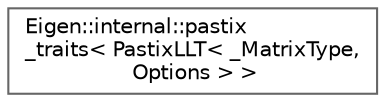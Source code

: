 digraph "Graphical Class Hierarchy"
{
 // LATEX_PDF_SIZE
  bgcolor="transparent";
  edge [fontname=Helvetica,fontsize=10,labelfontname=Helvetica,labelfontsize=10];
  node [fontname=Helvetica,fontsize=10,shape=box,height=0.2,width=0.4];
  rankdir="LR";
  Node0 [id="Node000000",label="Eigen::internal::pastix\l_traits\< PastixLLT\< _MatrixType,\l Options \> \>",height=0.2,width=0.4,color="grey40", fillcolor="white", style="filled",URL="$structEigen_1_1internal_1_1pastix__traits_3_01PastixLLT_3_01__MatrixType_00_01Options_01_4_01_4.html",tooltip=" "];
}
